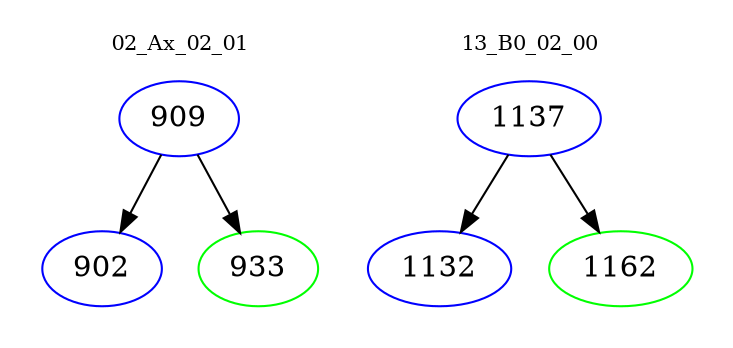 digraph{
subgraph cluster_0 {
color = white
label = "02_Ax_02_01";
fontsize=10;
T0_909 [label="909", color="blue"]
T0_909 -> T0_902 [color="black"]
T0_902 [label="902", color="blue"]
T0_909 -> T0_933 [color="black"]
T0_933 [label="933", color="green"]
}
subgraph cluster_1 {
color = white
label = "13_B0_02_00";
fontsize=10;
T1_1137 [label="1137", color="blue"]
T1_1137 -> T1_1132 [color="black"]
T1_1132 [label="1132", color="blue"]
T1_1137 -> T1_1162 [color="black"]
T1_1162 [label="1162", color="green"]
}
}
